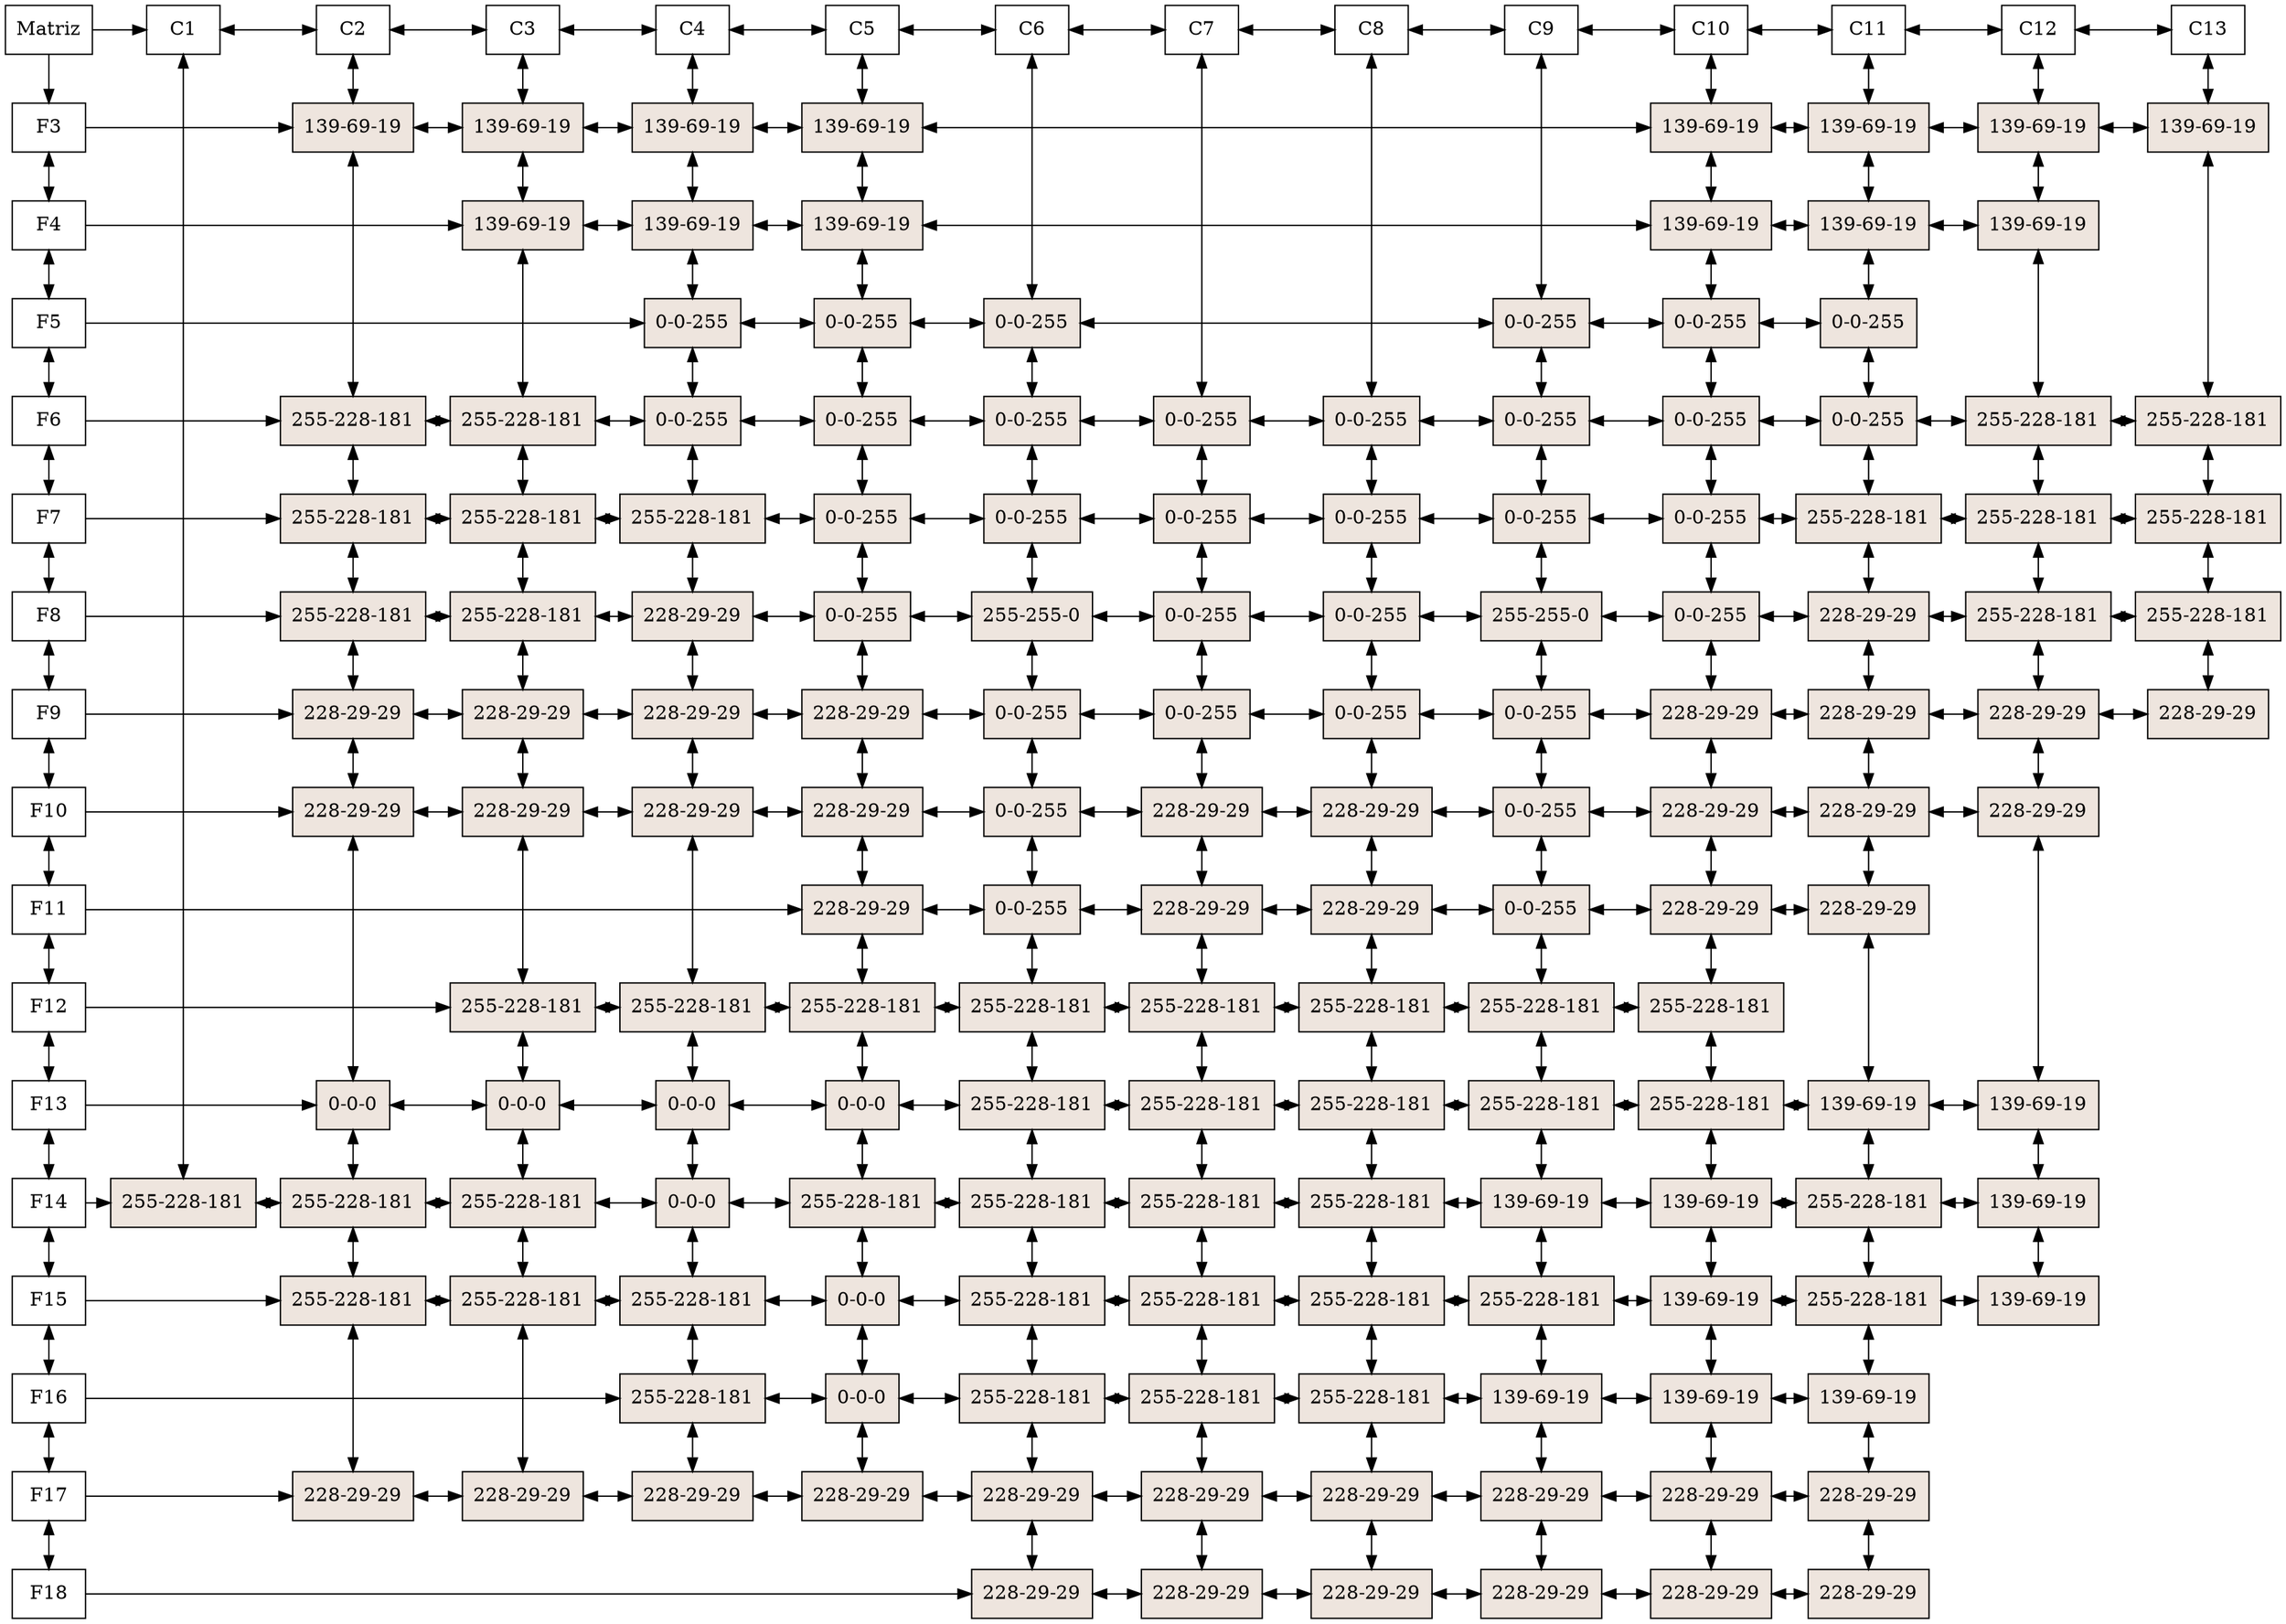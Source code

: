 digraph G{
node [shape = box] 
raiz[label="Matriz"  group=1];
16923496 [label="F3" group = 1]; 
16923304 [label="F4" group = 1]; 
16923080 [label="F5" group = 1]; 
16913384 [label="F6" group = 1]; 
16912968 [label="F7" group = 1]; 
16913032 [label="F8" group = 1]; 
16912744 [label="F9" group = 1]; 
16923368 [label="F10" group = 1]; 
16922856 [label="F11" group = 1]; 
16913160 [label="F12" group = 1]; 
16912808 [label="F13" group = 1]; 
16913192 [label="F14" group = 1]; 
16913064 [label="F15" group = 1]; 
16913416 [label="F16" group = 1]; 
16923528 [label="F17" group = 1]; 
16923720 [label="F18" group = 1]; 
16923496->16923304[dir=both];
16923304->16923080[dir=both];
16923080->16913384[dir=both];
16913384->16912968[dir=both];
16912968->16913032[dir=both];
16913032->16912744[dir=both];
16912744->16923368[dir=both];
16923368->16922856[dir=both];
16922856->16913160[dir=both];
16913160->16912808[dir=both];
16912808->16913192[dir=both];
16913192->16913064[dir=both];
16913064->16913416[dir=both];
16913416->16923528[dir=both];
16923528->16923720[dir=both];
16912936 [label="C1" group = 3]; 
16913512 [label="C2" group = 4]; 
16913128 [label="C3" group = 5]; 
16913256 [label="C4" group = 6]; 
16912520 [label="C5" group = 7]; 
16912584 [label="C6" group = 8]; 
16913448 [label="C7" group = 9]; 
16912616 [label="C8" group = 10]; 
16912712 [label="C9" group = 11]; 
16913480 [label="C10" group = 12]; 
16912840 [label="C11" group = 13]; 
16912648 [label="C12" group = 14]; 
16912680 [label="C13" group = 15]; 
16912936->16913512[dir=both];
16913512->16913128[dir=both];
16913128->16913256[dir=both];
16913256->16912520[dir=both];
16912520->16912584[dir=both];
16912584->16913448[dir=both];
16913448->16912616[dir=both];
16912616->16912712[dir=both];
16912712->16913480[dir=both];
16913480->16912840[dir=both];
16912840->16912648[dir=both];
16912648->16912680[dir=both];
raiz -> 16923496;
raiz -> 16912936;
{ rank  = same; raiz 16912936; 16913512; 16913128; 16913256; 16912520; 16912584; 16913448; 16912616; 16912712; 16913480; 16912840; 16912648; 16912680; }
16917976 [style=filled,fillcolor=seashell2,label= "255-228-181" group = 3 ]; 
16924960 [style=filled,fillcolor=seashell2,label= "139-69-19" group = 4 ]; 
16918368 [style=filled,fillcolor=seashell2,label= "255-228-181" group = 4 ]; 
16916912 [style=filled,fillcolor=seashell2,label= "255-228-181" group = 4 ]; 
16918424 [style=filled,fillcolor=seashell2,label= "255-228-181" group = 4 ]; 
16920424 [style=filled,fillcolor=seashell2,label= "228-29-29" group = 4 ]; 
16919640 [style=filled,fillcolor=seashell2,label= "228-29-29" group = 4 ]; 
16918480 [style=filled,fillcolor=seashell2,label= "0-0-0" group = 4 ]; 
16918536 [style=filled,fillcolor=seashell2,label= "255-228-181" group = 4 ]; 
16921768 [style=filled,fillcolor=seashell2,label= "255-228-181" group = 4 ]; 
16919696 [style=filled,fillcolor=seashell2,label= "228-29-29" group = 4 ]; 
16925352 [style=filled,fillcolor=seashell2,label= "139-69-19" group = 5 ]; 
16925184 [style=filled,fillcolor=seashell2,label= "139-69-19" group = 5 ]; 
16920872 [style=filled,fillcolor=seashell2,label= "255-228-181" group = 5 ]; 
16921880 [style=filled,fillcolor=seashell2,label= "255-228-181" group = 5 ]; 
16921992 [style=filled,fillcolor=seashell2,label= "255-228-181" group = 5 ]; 
16919304 [style=filled,fillcolor=seashell2,label= "228-29-29" group = 5 ]; 
16919416 [style=filled,fillcolor=seashell2,label= "228-29-29" group = 5 ]; 
16920592 [style=filled,fillcolor=seashell2,label= "255-228-181" group = 5 ]; 
16921936 [style=filled,fillcolor=seashell2,label= "0-0-0" group = 5 ]; 
16921824 [style=filled,fillcolor=seashell2,label= "255-228-181" group = 5 ]; 
16921152 [style=filled,fillcolor=seashell2,label= "255-228-181" group = 5 ]; 
16919528 [style=filled,fillcolor=seashell2,label= "228-29-29" group = 5 ]; 
16926416 [style=filled,fillcolor=seashell2,label= "139-69-19" group = 6 ]; 
16925688 [style=filled,fillcolor=seashell2,label= "139-69-19" group = 6 ]; 
16926696 [style=filled,fillcolor=seashell2,label= "0-0-255" group = 6 ]; 
16926752 [style=filled,fillcolor=seashell2,label= "0-0-255" group = 6 ]; 
16921208 [style=filled,fillcolor=seashell2,label= "255-228-181" group = 6 ]; 
16919136 [style=filled,fillcolor=seashell2,label= "228-29-29" group = 6 ]; 
16919752 [style=filled,fillcolor=seashell2,label= "228-29-29" group = 6 ]; 
16919808 [style=filled,fillcolor=seashell2,label= "228-29-29" group = 6 ]; 
16921096 [style=filled,fillcolor=seashell2,label= "255-228-181" group = 6 ]; 
16921712 [style=filled,fillcolor=seashell2,label= "0-0-0" group = 6 ]; 
16920480 [style=filled,fillcolor=seashell2,label= "0-0-0" group = 6 ]; 
16922048 [style=filled,fillcolor=seashell2,label= "255-228-181" group = 6 ]; 
16921656 [style=filled,fillcolor=seashell2,label= "255-228-181" group = 6 ]; 
16919864 [style=filled,fillcolor=seashell2,label= "228-29-29" group = 6 ]; 
16925240 [style=filled,fillcolor=seashell2,label= "139-69-19" group = 7 ]; 
16925296 [style=filled,fillcolor=seashell2,label= "139-69-19" group = 7 ]; 
16927424 [style=filled,fillcolor=seashell2,label= "0-0-255" group = 7 ]; 
16927480 [style=filled,fillcolor=seashell2,label= "0-0-255" group = 7 ]; 
16928656 [style=filled,fillcolor=seashell2,label= "0-0-255" group = 7 ]; 
16928712 [style=filled,fillcolor=seashell2,label= "0-0-255" group = 7 ]; 
16919976 [style=filled,fillcolor=seashell2,label= "228-29-29" group = 7 ]; 
16919024 [style=filled,fillcolor=seashell2,label= "228-29-29" group = 7 ]; 
16919080 [style=filled,fillcolor=seashell2,label= "228-29-29" group = 7 ]; 
16922104 [style=filled,fillcolor=seashell2,label= "255-228-181" group = 7 ]; 
16920928 [style=filled,fillcolor=seashell2,label= "0-0-0" group = 7 ]; 
16922160 [style=filled,fillcolor=seashell2,label= "255-228-181" group = 7 ]; 
16922216 [style=filled,fillcolor=seashell2,label= "0-0-0" group = 7 ]; 
16920536 [style=filled,fillcolor=seashell2,label= "0-0-0" group = 7 ]; 
16920032 [style=filled,fillcolor=seashell2,label= "228-29-29" group = 7 ]; 
16928488 [style=filled,fillcolor=seashell2,label= "0-0-255" group = 8 ]; 
16928544 [style=filled,fillcolor=seashell2,label= "0-0-255" group = 8 ]; 
16928824 [style=filled,fillcolor=seashell2,label= "0-0-255" group = 8 ]; 
16928768 [style=filled,fillcolor=seashell2,label= "255-255-0" group = 8 ]; 
16928432 [style=filled,fillcolor=seashell2,label= "0-0-255" group = 8 ]; 
16928600 [style=filled,fillcolor=seashell2,label= "0-0-255" group = 8 ]; 
16925856 [style=filled,fillcolor=seashell2,label= "0-0-255" group = 8 ]; 
16920648 [style=filled,fillcolor=seashell2,label= "255-228-181" group = 8 ]; 
16921600 [style=filled,fillcolor=seashell2,label= "255-228-181" group = 8 ]; 
16920704 [style=filled,fillcolor=seashell2,label= "255-228-181" group = 8 ]; 
16920984 [style=filled,fillcolor=seashell2,label= "255-228-181" group = 8 ]; 
16920760 [style=filled,fillcolor=seashell2,label= "255-228-181" group = 8 ]; 
16927872 [style=filled,fillcolor=seashell2,label= "228-29-29" group = 8 ]; 
16927760 [style=filled,fillcolor=seashell2,label= "228-29-29" group = 8 ]; 
16925968 [style=filled,fillcolor=seashell2,label= "0-0-255" group = 9 ]; 
16925128 [style=filled,fillcolor=seashell2,label= "0-0-255" group = 9 ]; 
16926528 [style=filled,fillcolor=seashell2,label= "0-0-255" group = 9 ]; 
16927536 [style=filled,fillcolor=seashell2,label= "0-0-255" group = 9 ]; 
16927648 [style=filled,fillcolor=seashell2,label= "228-29-29" group = 9 ]; 
16926976 [style=filled,fillcolor=seashell2,label= "228-29-29" group = 9 ]; 
16921264 [style=filled,fillcolor=seashell2,label= "255-228-181" group = 9 ]; 
16921432 [style=filled,fillcolor=seashell2,label= "255-228-181" group = 9 ]; 
16920816 [style=filled,fillcolor=seashell2,label= "255-228-181" group = 9 ]; 
16921040 [style=filled,fillcolor=seashell2,label= "255-228-181" group = 9 ]; 
16921320 [style=filled,fillcolor=seashell2,label= "255-228-181" group = 9 ]; 
16928208 [style=filled,fillcolor=seashell2,label= "228-29-29" group = 9 ]; 
16928376 [style=filled,fillcolor=seashell2,label= "228-29-29" group = 9 ]; 
16925800 [style=filled,fillcolor=seashell2,label= "0-0-255" group = 10 ]; 
16926024 [style=filled,fillcolor=seashell2,label= "0-0-255" group = 10 ]; 
16926136 [style=filled,fillcolor=seashell2,label= "0-0-255" group = 10 ]; 
16927592 [style=filled,fillcolor=seashell2,label= "0-0-255" group = 10 ]; 
16927368 [style=filled,fillcolor=seashell2,label= "228-29-29" group = 10 ]; 
16928040 [style=filled,fillcolor=seashell2,label= "228-29-29" group = 10 ]; 
16921376 [style=filled,fillcolor=seashell2,label= "255-228-181" group = 10 ]; 
16921488 [style=filled,fillcolor=seashell2,label= "255-228-181" group = 10 ]; 
16921544 [style=filled,fillcolor=seashell2,label= "255-228-181" group = 10 ]; 
16922384 [style=filled,fillcolor=seashell2,label= "255-228-181" group = 10 ]; 
16922440 [style=filled,fillcolor=seashell2,label= "255-228-181" group = 10 ]; 
16928264 [style=filled,fillcolor=seashell2,label= "228-29-29" group = 10 ]; 
16927816 [style=filled,fillcolor=seashell2,label= "228-29-29" group = 10 ]; 
16926192 [style=filled,fillcolor=seashell2,label= "0-0-255" group = 11 ]; 
16925016 [style=filled,fillcolor=seashell2,label= "0-0-255" group = 11 ]; 
16926248 [style=filled,fillcolor=seashell2,label= "0-0-255" group = 11 ]; 
16926360 [style=filled,fillcolor=seashell2,label= "255-255-0" group = 11 ]; 
16926584 [style=filled,fillcolor=seashell2,label= "0-0-255" group = 11 ]; 
16925408 [style=filled,fillcolor=seashell2,label= "0-0-255" group = 11 ]; 
16926304 [style=filled,fillcolor=seashell2,label= "0-0-255" group = 11 ]; 
16922496 [style=filled,fillcolor=seashell2,label= "255-228-181" group = 11 ]; 
16922664 [style=filled,fillcolor=seashell2,label= "255-228-181" group = 11 ]; 
16919920 [style=filled,fillcolor=seashell2,label= "139-69-19" group = 11 ]; 
16922608 [style=filled,fillcolor=seashell2,label= "255-228-181" group = 11 ]; 
16918800 [style=filled,fillcolor=seashell2,label= "139-69-19" group = 11 ]; 
16927088 [style=filled,fillcolor=seashell2,label= "228-29-29" group = 11 ]; 
16928152 [style=filled,fillcolor=seashell2,label= "228-29-29" group = 11 ]; 
16925576 [style=filled,fillcolor=seashell2,label= "139-69-19" group = 12 ]; 
16926472 [style=filled,fillcolor=seashell2,label= "139-69-19" group = 12 ]; 
16925464 [style=filled,fillcolor=seashell2,label= "0-0-255" group = 12 ]; 
16925744 [style=filled,fillcolor=seashell2,label= "0-0-255" group = 12 ]; 
16924904 [style=filled,fillcolor=seashell2,label= "0-0-255" group = 12 ]; 
16924848 [style=filled,fillcolor=seashell2,label= "0-0-255" group = 12 ]; 
16926920 [style=filled,fillcolor=seashell2,label= "228-29-29" group = 12 ]; 
16926808 [style=filled,fillcolor=seashell2,label= "228-29-29" group = 12 ]; 
16926864 [style=filled,fillcolor=seashell2,label= "228-29-29" group = 12 ]; 
16922552 [style=filled,fillcolor=seashell2,label= "255-228-181" group = 12 ]; 
16922272 [style=filled,fillcolor=seashell2,label= "255-228-181" group = 12 ]; 
16918856 [style=filled,fillcolor=seashell2,label= "139-69-19" group = 12 ]; 
16920256 [style=filled,fillcolor=seashell2,label= "139-69-19" group = 12 ]; 
16919472 [style=filled,fillcolor=seashell2,label= "139-69-19" group = 12 ]; 
16927200 [style=filled,fillcolor=seashell2,label= "228-29-29" group = 12 ]; 
16927032 [style=filled,fillcolor=seashell2,label= "228-29-29" group = 12 ]; 
16925632 [style=filled,fillcolor=seashell2,label= "139-69-19" group = 13 ]; 
16929960 [style=filled,fillcolor=seashell2,label= "139-69-19" group = 13 ]; 
16925072 [style=filled,fillcolor=seashell2,label= "0-0-255" group = 13 ]; 
16925520 [style=filled,fillcolor=seashell2,label= "0-0-255" group = 13 ]; 
16922328 [style=filled,fillcolor=seashell2,label= "255-228-181" group = 13 ]; 
16927704 [style=filled,fillcolor=seashell2,label= "228-29-29" group = 13 ]; 
16927256 [style=filled,fillcolor=seashell2,label= "228-29-29" group = 13 ]; 
16927928 [style=filled,fillcolor=seashell2,label= "228-29-29" group = 13 ]; 
16927984 [style=filled,fillcolor=seashell2,label= "228-29-29" group = 13 ]; 
16920368 [style=filled,fillcolor=seashell2,label= "139-69-19" group = 13 ]; 
16919584 [style=filled,fillcolor=seashell2,label= "255-228-181" group = 13 ]; 
16919192 [style=filled,fillcolor=seashell2,label= "255-228-181" group = 13 ]; 
16920088 [style=filled,fillcolor=seashell2,label= "139-69-19" group = 13 ]; 
16927144 [style=filled,fillcolor=seashell2,label= "228-29-29" group = 13 ]; 
16926640 [style=filled,fillcolor=seashell2,label= "228-29-29" group = 13 ]; 
16928952 [style=filled,fillcolor=seashell2,label= "139-69-19" group = 14 ]; 
16930240 [style=filled,fillcolor=seashell2,label= "139-69-19" group = 14 ]; 
16920144 [style=filled,fillcolor=seashell2,label= "255-228-181" group = 14 ]; 
16919248 [style=filled,fillcolor=seashell2,label= "255-228-181" group = 14 ]; 
16918744 [style=filled,fillcolor=seashell2,label= "255-228-181" group = 14 ]; 
16927312 [style=filled,fillcolor=seashell2,label= "228-29-29" group = 14 ]; 
16928096 [style=filled,fillcolor=seashell2,label= "228-29-29" group = 14 ]; 
16918912 [style=filled,fillcolor=seashell2,label= "139-69-19" group = 14 ]; 
16919360 [style=filled,fillcolor=seashell2,label= "139-69-19" group = 14 ]; 
16920200 [style=filled,fillcolor=seashell2,label= "139-69-19" group = 14 ]; 
16930520 [style=filled,fillcolor=seashell2,label= "139-69-19" group = 15 ]; 
16920312 [style=filled,fillcolor=seashell2,label= "255-228-181" group = 15 ]; 
16918968 [style=filled,fillcolor=seashell2,label= "255-228-181" group = 15 ]; 
16918688 [style=filled,fillcolor=seashell2,label= "255-228-181" group = 15 ]; 
16928320 [style=filled,fillcolor=seashell2,label= "228-29-29" group = 15 ]; 
16923496->16924960;
16924960->16925352[dir=both];
16925352->16926416[dir=both];
16926416->16925240[dir=both];
16925240->16925576[dir=both];
16925576->16925632[dir=both];
16925632->16928952[dir=both];
16928952->16930520[dir=both];
{ rank = same; 16923496; 16924960; 16925352; 16926416; 16925240; 16925576; 16925632; 16928952; 16930520; }
16923304->16925184;
16925184->16925688[dir=both];
16925688->16925296[dir=both];
16925296->16926472[dir=both];
16926472->16929960[dir=both];
16929960->16930240[dir=both];
{ rank = same; 16923304; 16925184; 16925688; 16925296; 16926472; 16929960; 16930240; }
16923080->16926696;
16926696->16927424[dir=both];
16927424->16928488[dir=both];
16928488->16926192[dir=both];
16926192->16925464[dir=both];
16925464->16925072[dir=both];
{ rank = same; 16923080; 16926696; 16927424; 16928488; 16926192; 16925464; 16925072; }
16913384->16918368;
16918368->16920872[dir=both];
16920872->16926752[dir=both];
16926752->16927480[dir=both];
16927480->16928544[dir=both];
16928544->16925968[dir=both];
16925968->16925800[dir=both];
16925800->16925016[dir=both];
16925016->16925744[dir=both];
16925744->16925520[dir=both];
16925520->16920144[dir=both];
16920144->16920312[dir=both];
{ rank = same; 16913384; 16918368; 16920872; 16926752; 16927480; 16928544; 16925968; 16925800; 16925016; 16925744; 16925520; 16920144; 16920312; }
16912968->16916912;
16916912->16921880[dir=both];
16921880->16921208[dir=both];
16921208->16928656[dir=both];
16928656->16928824[dir=both];
16928824->16925128[dir=both];
16925128->16926024[dir=both];
16926024->16926248[dir=both];
16926248->16924904[dir=both];
16924904->16922328[dir=both];
16922328->16919248[dir=both];
16919248->16918968[dir=both];
{ rank = same; 16912968; 16916912; 16921880; 16921208; 16928656; 16928824; 16925128; 16926024; 16926248; 16924904; 16922328; 16919248; 16918968; }
16913032->16918424;
16918424->16921992[dir=both];
16921992->16919136[dir=both];
16919136->16928712[dir=both];
16928712->16928768[dir=both];
16928768->16926528[dir=both];
16926528->16926136[dir=both];
16926136->16926360[dir=both];
16926360->16924848[dir=both];
16924848->16927704[dir=both];
16927704->16918744[dir=both];
16918744->16918688[dir=both];
{ rank = same; 16913032; 16918424; 16921992; 16919136; 16928712; 16928768; 16926528; 16926136; 16926360; 16924848; 16927704; 16918744; 16918688; }
16912744->16920424;
16920424->16919304[dir=both];
16919304->16919752[dir=both];
16919752->16919976[dir=both];
16919976->16928432[dir=both];
16928432->16927536[dir=both];
16927536->16927592[dir=both];
16927592->16926584[dir=both];
16926584->16926920[dir=both];
16926920->16927256[dir=both];
16927256->16927312[dir=both];
16927312->16928320[dir=both];
{ rank = same; 16912744; 16920424; 16919304; 16919752; 16919976; 16928432; 16927536; 16927592; 16926584; 16926920; 16927256; 16927312; 16928320; }
16923368->16919640;
16919640->16919416[dir=both];
16919416->16919808[dir=both];
16919808->16919024[dir=both];
16919024->16928600[dir=both];
16928600->16927648[dir=both];
16927648->16927368[dir=both];
16927368->16925408[dir=both];
16925408->16926808[dir=both];
16926808->16927928[dir=both];
16927928->16928096[dir=both];
{ rank = same; 16923368; 16919640; 16919416; 16919808; 16919024; 16928600; 16927648; 16927368; 16925408; 16926808; 16927928; 16928096; }
16922856->16919080;
16919080->16925856[dir=both];
16925856->16926976[dir=both];
16926976->16928040[dir=both];
16928040->16926304[dir=both];
16926304->16926864[dir=both];
16926864->16927984[dir=both];
{ rank = same; 16922856; 16919080; 16925856; 16926976; 16928040; 16926304; 16926864; 16927984; }
16913160->16920592;
16920592->16921096[dir=both];
16921096->16922104[dir=both];
16922104->16920648[dir=both];
16920648->16921264[dir=both];
16921264->16921376[dir=both];
16921376->16922496[dir=both];
16922496->16922552[dir=both];
{ rank = same; 16913160; 16920592; 16921096; 16922104; 16920648; 16921264; 16921376; 16922496; 16922552; }
16912808->16918480;
16918480->16921936[dir=both];
16921936->16921712[dir=both];
16921712->16920928[dir=both];
16920928->16921600[dir=both];
16921600->16921432[dir=both];
16921432->16921488[dir=both];
16921488->16922664[dir=both];
16922664->16922272[dir=both];
16922272->16920368[dir=both];
16920368->16918912[dir=both];
{ rank = same; 16912808; 16918480; 16921936; 16921712; 16920928; 16921600; 16921432; 16921488; 16922664; 16922272; 16920368; 16918912; }
16913192->16917976;
16917976->16918536[dir=both];
16918536->16921824[dir=both];
16921824->16920480[dir=both];
16920480->16922160[dir=both];
16922160->16920704[dir=both];
16920704->16920816[dir=both];
16920816->16921544[dir=both];
16921544->16919920[dir=both];
16919920->16918856[dir=both];
16918856->16919584[dir=both];
16919584->16919360[dir=both];
{ rank = same; 16913192; 16917976; 16918536; 16921824; 16920480; 16922160; 16920704; 16920816; 16921544; 16919920; 16918856; 16919584; 16919360; }
16913064->16921768;
16921768->16921152[dir=both];
16921152->16922048[dir=both];
16922048->16922216[dir=both];
16922216->16920984[dir=both];
16920984->16921040[dir=both];
16921040->16922384[dir=both];
16922384->16922608[dir=both];
16922608->16920256[dir=both];
16920256->16919192[dir=both];
16919192->16920200[dir=both];
{ rank = same; 16913064; 16921768; 16921152; 16922048; 16922216; 16920984; 16921040; 16922384; 16922608; 16920256; 16919192; 16920200; }
16913416->16921656;
16921656->16920536[dir=both];
16920536->16920760[dir=both];
16920760->16921320[dir=both];
16921320->16922440[dir=both];
16922440->16918800[dir=both];
16918800->16919472[dir=both];
16919472->16920088[dir=both];
{ rank = same; 16913416; 16921656; 16920536; 16920760; 16921320; 16922440; 16918800; 16919472; 16920088; }
16923528->16919696;
16919696->16919528[dir=both];
16919528->16919864[dir=both];
16919864->16920032[dir=both];
16920032->16927872[dir=both];
16927872->16928208[dir=both];
16928208->16928264[dir=both];
16928264->16927088[dir=both];
16927088->16927200[dir=both];
16927200->16927144[dir=both];
{ rank = same; 16923528; 16919696; 16919528; 16919864; 16920032; 16927872; 16928208; 16928264; 16927088; 16927200; 16927144; }
16923720->16927760;
16927760->16928376[dir=both];
16928376->16927816[dir=both];
16927816->16928152[dir=both];
16928152->16927032[dir=both];
16927032->16926640[dir=both];
{ rank = same; 16923720; 16927760; 16928376; 16927816; 16928152; 16927032; 16926640; }
16912936->16917976[dir=both];
16913512->16924960[dir=both];
16924960->16918368[dir=both];
16918368->16916912[dir=both];
16916912->16918424[dir=both];
16918424->16920424[dir=both];
16920424->16919640[dir=both];
16919640->16918480[dir=both];
16918480->16918536[dir=both];
16918536->16921768[dir=both];
16921768->16919696[dir=both];
16913128->16925352[dir=both];
16925352->16925184[dir=both];
16925184->16920872[dir=both];
16920872->16921880[dir=both];
16921880->16921992[dir=both];
16921992->16919304[dir=both];
16919304->16919416[dir=both];
16919416->16920592[dir=both];
16920592->16921936[dir=both];
16921936->16921824[dir=both];
16921824->16921152[dir=both];
16921152->16919528[dir=both];
16913256->16926416[dir=both];
16926416->16925688[dir=both];
16925688->16926696[dir=both];
16926696->16926752[dir=both];
16926752->16921208[dir=both];
16921208->16919136[dir=both];
16919136->16919752[dir=both];
16919752->16919808[dir=both];
16919808->16921096[dir=both];
16921096->16921712[dir=both];
16921712->16920480[dir=both];
16920480->16922048[dir=both];
16922048->16921656[dir=both];
16921656->16919864[dir=both];
16912520->16925240[dir=both];
16925240->16925296[dir=both];
16925296->16927424[dir=both];
16927424->16927480[dir=both];
16927480->16928656[dir=both];
16928656->16928712[dir=both];
16928712->16919976[dir=both];
16919976->16919024[dir=both];
16919024->16919080[dir=both];
16919080->16922104[dir=both];
16922104->16920928[dir=both];
16920928->16922160[dir=both];
16922160->16922216[dir=both];
16922216->16920536[dir=both];
16920536->16920032[dir=both];
16912584->16928488[dir=both];
16928488->16928544[dir=both];
16928544->16928824[dir=both];
16928824->16928768[dir=both];
16928768->16928432[dir=both];
16928432->16928600[dir=both];
16928600->16925856[dir=both];
16925856->16920648[dir=both];
16920648->16921600[dir=both];
16921600->16920704[dir=both];
16920704->16920984[dir=both];
16920984->16920760[dir=both];
16920760->16927872[dir=both];
16927872->16927760[dir=both];
16913448->16925968[dir=both];
16925968->16925128[dir=both];
16925128->16926528[dir=both];
16926528->16927536[dir=both];
16927536->16927648[dir=both];
16927648->16926976[dir=both];
16926976->16921264[dir=both];
16921264->16921432[dir=both];
16921432->16920816[dir=both];
16920816->16921040[dir=both];
16921040->16921320[dir=both];
16921320->16928208[dir=both];
16928208->16928376[dir=both];
16912616->16925800[dir=both];
16925800->16926024[dir=both];
16926024->16926136[dir=both];
16926136->16927592[dir=both];
16927592->16927368[dir=both];
16927368->16928040[dir=both];
16928040->16921376[dir=both];
16921376->16921488[dir=both];
16921488->16921544[dir=both];
16921544->16922384[dir=both];
16922384->16922440[dir=both];
16922440->16928264[dir=both];
16928264->16927816[dir=both];
16912712->16926192[dir=both];
16926192->16925016[dir=both];
16925016->16926248[dir=both];
16926248->16926360[dir=both];
16926360->16926584[dir=both];
16926584->16925408[dir=both];
16925408->16926304[dir=both];
16926304->16922496[dir=both];
16922496->16922664[dir=both];
16922664->16919920[dir=both];
16919920->16922608[dir=both];
16922608->16918800[dir=both];
16918800->16927088[dir=both];
16927088->16928152[dir=both];
16913480->16925576[dir=both];
16925576->16926472[dir=both];
16926472->16925464[dir=both];
16925464->16925744[dir=both];
16925744->16924904[dir=both];
16924904->16924848[dir=both];
16924848->16926920[dir=both];
16926920->16926808[dir=both];
16926808->16926864[dir=both];
16926864->16922552[dir=both];
16922552->16922272[dir=both];
16922272->16918856[dir=both];
16918856->16920256[dir=both];
16920256->16919472[dir=both];
16919472->16927200[dir=both];
16927200->16927032[dir=both];
16912840->16925632[dir=both];
16925632->16929960[dir=both];
16929960->16925072[dir=both];
16925072->16925520[dir=both];
16925520->16922328[dir=both];
16922328->16927704[dir=both];
16927704->16927256[dir=both];
16927256->16927928[dir=both];
16927928->16927984[dir=both];
16927984->16920368[dir=both];
16920368->16919584[dir=both];
16919584->16919192[dir=both];
16919192->16920088[dir=both];
16920088->16927144[dir=both];
16927144->16926640[dir=both];
16912648->16928952[dir=both];
16928952->16930240[dir=both];
16930240->16920144[dir=both];
16920144->16919248[dir=both];
16919248->16918744[dir=both];
16918744->16927312[dir=both];
16927312->16928096[dir=both];
16928096->16918912[dir=both];
16918912->16919360[dir=both];
16919360->16920200[dir=both];
16912680->16930520[dir=both];
16930520->16920312[dir=both];
16920312->16918968[dir=both];
16918968->16918688[dir=both];
16918688->16928320[dir=both];
}
